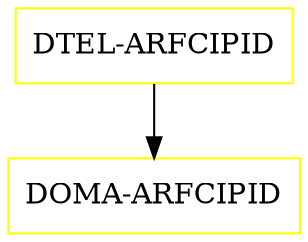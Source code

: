 digraph G {
  "DTEL-ARFCIPID" [shape=box,color=yellow];
  "DOMA-ARFCIPID" [shape=box,color=yellow,URL="./DOMA_ARFCIPID.html"];
  "DTEL-ARFCIPID" -> "DOMA-ARFCIPID";
}
